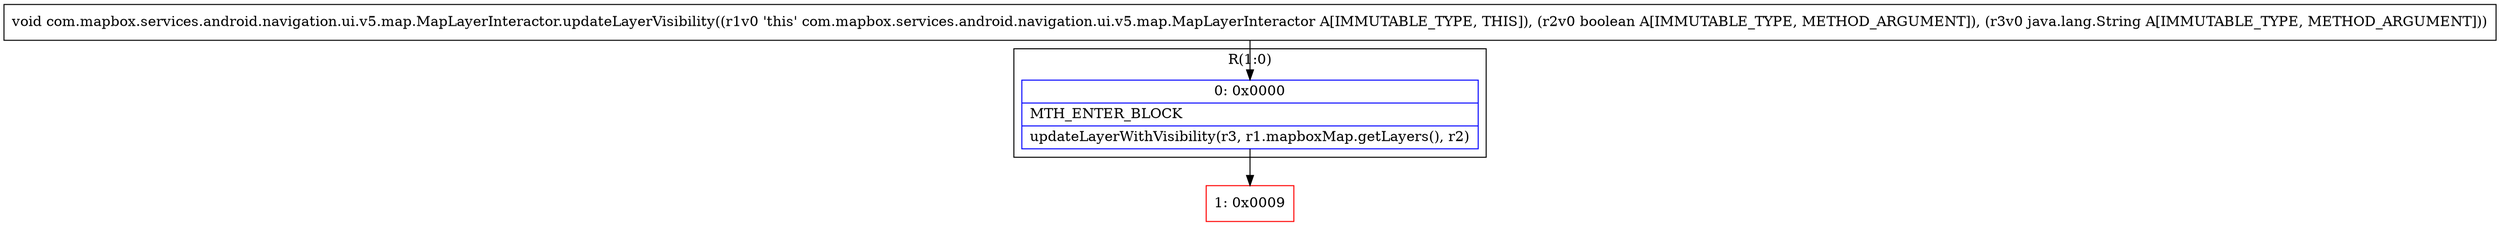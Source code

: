 digraph "CFG forcom.mapbox.services.android.navigation.ui.v5.map.MapLayerInteractor.updateLayerVisibility(ZLjava\/lang\/String;)V" {
subgraph cluster_Region_513572848 {
label = "R(1:0)";
node [shape=record,color=blue];
Node_0 [shape=record,label="{0\:\ 0x0000|MTH_ENTER_BLOCK\l|updateLayerWithVisibility(r3, r1.mapboxMap.getLayers(), r2)\l}"];
}
Node_1 [shape=record,color=red,label="{1\:\ 0x0009}"];
MethodNode[shape=record,label="{void com.mapbox.services.android.navigation.ui.v5.map.MapLayerInteractor.updateLayerVisibility((r1v0 'this' com.mapbox.services.android.navigation.ui.v5.map.MapLayerInteractor A[IMMUTABLE_TYPE, THIS]), (r2v0 boolean A[IMMUTABLE_TYPE, METHOD_ARGUMENT]), (r3v0 java.lang.String A[IMMUTABLE_TYPE, METHOD_ARGUMENT])) }"];
MethodNode -> Node_0;
Node_0 -> Node_1;
}

